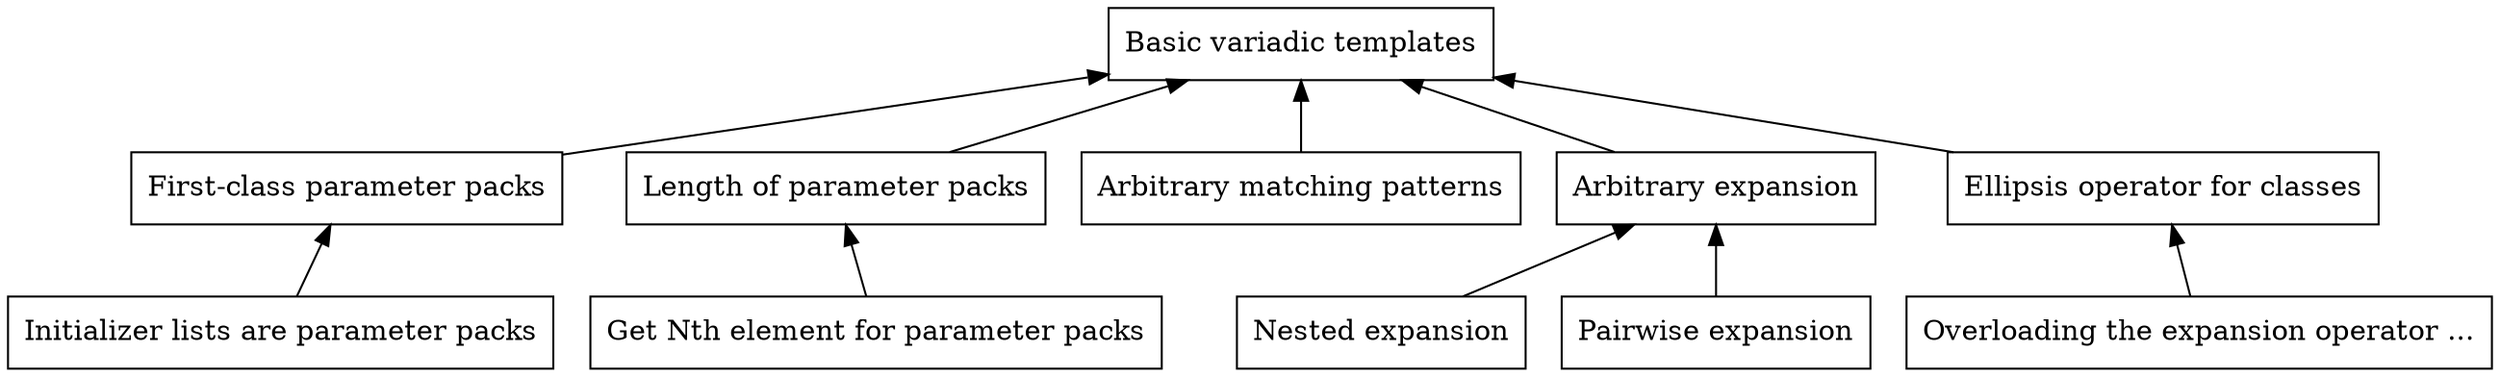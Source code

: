 digraph vt_deps {
#  size="6,6";
  node [shape="rectangle"];
  edge [dir="back"];  

  BasicVariadics [label="Basic variadic templates"];
  FirstClassPP [label="First-class parameter packs"];
  Initializers [label="Initializer lists are parameter packs"];

  LengthOfPP [label="Length of parameter packs"];
  NthElement [label="Get Nth element for parameter packs"];

  ArbitraryMatching [label="Arbitrary matching patterns"];

  ArbitraryExpansion [label="Arbitrary expansion"];
  NestedExpansion [label="Nested expansion"];
  PairwiseExpansion [label="Pairwise expansion"]; 

  EllipsisForClasses [label="Ellipsis operator for classes"];
  OverloadingEllipsis [label="Overloading the expansion operator ..."];

  BasicVariadics -> FirstClassPP;

  BasicVariadics -> LengthOfPP;

  LengthOfPP -> NthElement;

  FirstClassPP -> Initializers;

  BasicVariadics -> ArbitraryMatching;

  BasicVariadics -> EllipsisForClasses;
  EllipsisForClasses -> OverloadingEllipsis;

  BasicVariadics -> ArbitraryExpansion;

  ArbitraryExpansion -> NestedExpansion;
  ArbitraryExpansion -> PairwiseExpansion;
}